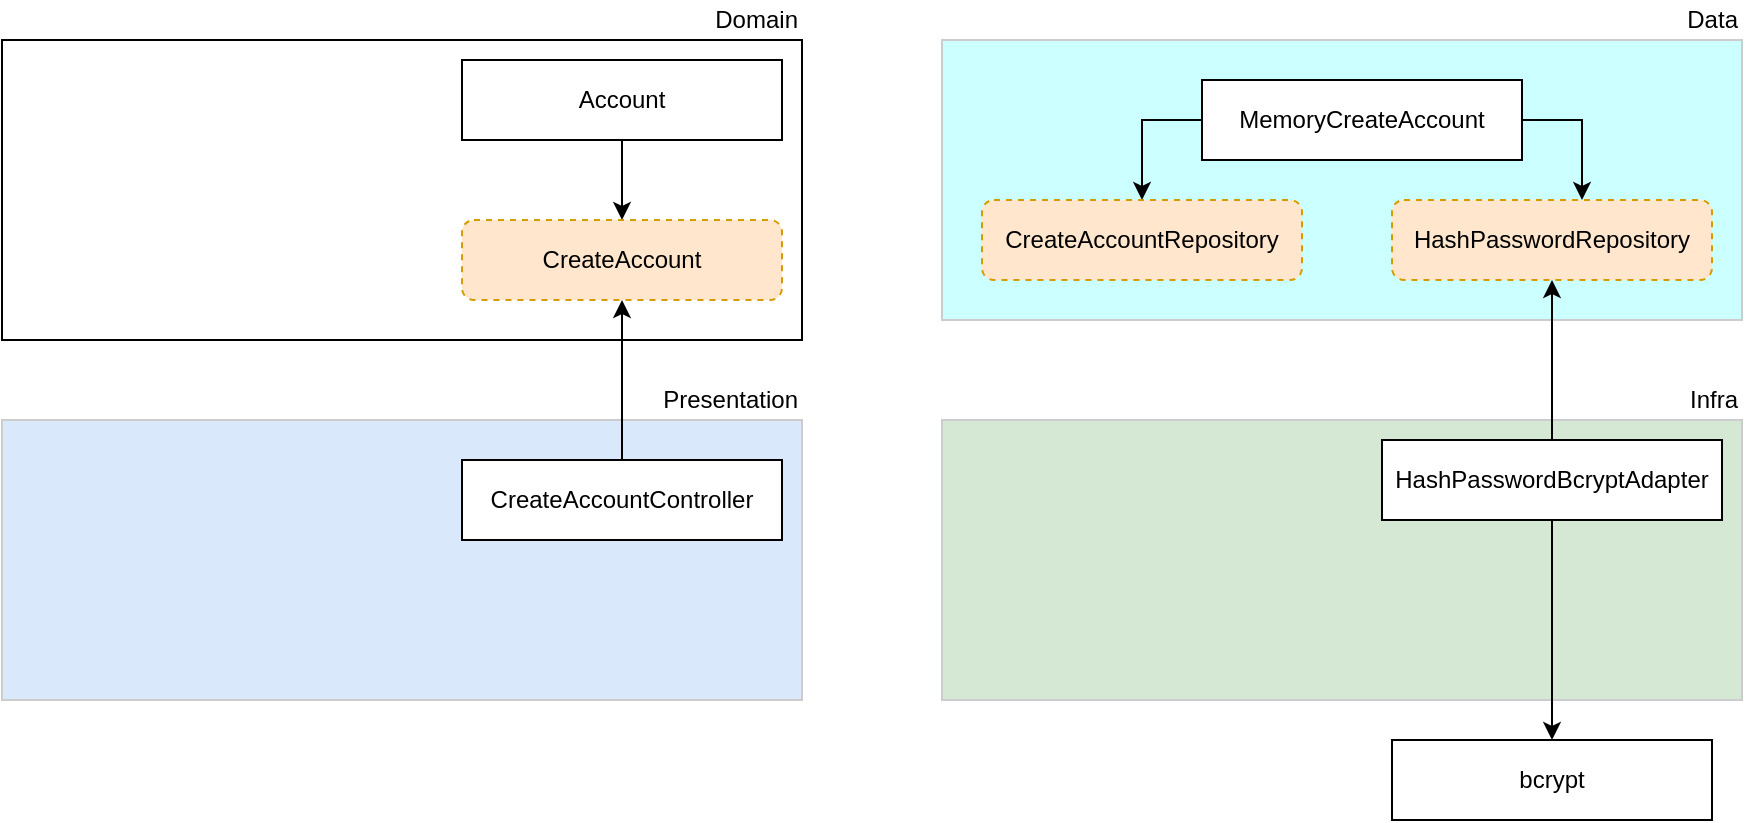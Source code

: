<mxfile version="14.1.8" type="device"><diagram id="v2nqHgB6_YahgdRHvQ80" name="Page-1"><mxGraphModel dx="1102" dy="636" grid="1" gridSize="10" guides="1" tooltips="1" connect="1" arrows="1" fold="1" page="1" pageScale="1" pageWidth="2000" pageHeight="1000" math="0" shadow="0"><root><mxCell id="0"/><mxCell id="1" parent="0"/><mxCell id="vovYTnqWTxwnL--s3GRv-10" value="" style="rounded=0;whiteSpace=wrap;html=1;labelBackgroundColor=none;fontColor=#ffffff;fillColor=#CCFFFF;strokeColor=#CCCCCC;" vertex="1" parent="1"><mxGeometry x="710" y="50" width="400" height="140" as="geometry"/></mxCell><mxCell id="vovYTnqWTxwnL--s3GRv-1" value="" style="rounded=0;whiteSpace=wrap;html=1;labelBackgroundColor=none;" vertex="1" parent="1"><mxGeometry x="240" y="50" width="400" height="150" as="geometry"/></mxCell><mxCell id="vovYTnqWTxwnL--s3GRv-2" value="Domain" style="text;html=1;strokeColor=none;fillColor=none;align=right;verticalAlign=middle;whiteSpace=wrap;rounded=0;" vertex="1" parent="1"><mxGeometry x="530" y="30" width="110" height="20" as="geometry"/></mxCell><mxCell id="vovYTnqWTxwnL--s3GRv-5" style="edgeStyle=orthogonalEdgeStyle;rounded=0;orthogonalLoop=1;jettySize=auto;html=1;" edge="1" parent="1" source="vovYTnqWTxwnL--s3GRv-3" target="vovYTnqWTxwnL--s3GRv-4"><mxGeometry relative="1" as="geometry"/></mxCell><mxCell id="vovYTnqWTxwnL--s3GRv-3" value="Account" style="rounded=0;whiteSpace=wrap;html=1;labelBackgroundColor=none;align=center;" vertex="1" parent="1"><mxGeometry x="470" y="60" width="160" height="40" as="geometry"/></mxCell><mxCell id="vovYTnqWTxwnL--s3GRv-4" value="CreateAccount" style="rounded=1;whiteSpace=wrap;html=1;labelBackgroundColor=none;align=center;dashed=1;fillColor=#ffe6cc;strokeColor=#d79b00;" vertex="1" parent="1"><mxGeometry x="470" y="140" width="160" height="40" as="geometry"/></mxCell><mxCell id="vovYTnqWTxwnL--s3GRv-6" value="" style="rounded=0;whiteSpace=wrap;html=1;labelBackgroundColor=none;fillColor=#dae8fc;strokeColor=#CCCCCC;" vertex="1" parent="1"><mxGeometry x="240" y="240" width="400" height="140" as="geometry"/></mxCell><mxCell id="vovYTnqWTxwnL--s3GRv-7" value="Presentation" style="text;html=1;strokeColor=none;fillColor=none;align=right;verticalAlign=middle;whiteSpace=wrap;rounded=0;" vertex="1" parent="1"><mxGeometry x="530" y="220" width="110" height="20" as="geometry"/></mxCell><mxCell id="vovYTnqWTxwnL--s3GRv-9" style="edgeStyle=orthogonalEdgeStyle;rounded=0;orthogonalLoop=1;jettySize=auto;html=1;" edge="1" parent="1" source="vovYTnqWTxwnL--s3GRv-8" target="vovYTnqWTxwnL--s3GRv-4"><mxGeometry relative="1" as="geometry"/></mxCell><mxCell id="vovYTnqWTxwnL--s3GRv-8" value="CreateAccountController" style="rounded=0;whiteSpace=wrap;html=1;labelBackgroundColor=none;align=center;" vertex="1" parent="1"><mxGeometry x="470" y="260" width="160" height="40" as="geometry"/></mxCell><mxCell id="vovYTnqWTxwnL--s3GRv-11" value="Data" style="text;html=1;strokeColor=none;fillColor=none;align=right;verticalAlign=middle;whiteSpace=wrap;rounded=0;" vertex="1" parent="1"><mxGeometry x="1000" y="30" width="110" height="20" as="geometry"/></mxCell><mxCell id="vovYTnqWTxwnL--s3GRv-16" value="bcrypt" style="rounded=0;whiteSpace=wrap;html=1;labelBackgroundColor=none;align=center;" vertex="1" parent="1"><mxGeometry x="935" y="400" width="160" height="40" as="geometry"/></mxCell><mxCell id="vovYTnqWTxwnL--s3GRv-18" value="HashPasswordRepository" style="rounded=1;whiteSpace=wrap;html=1;labelBackgroundColor=none;align=center;dashed=1;fillColor=#ffe6cc;strokeColor=#d79b00;" vertex="1" parent="1"><mxGeometry x="935" y="130" width="160" height="40" as="geometry"/></mxCell><mxCell id="vovYTnqWTxwnL--s3GRv-22" value="" style="rounded=0;whiteSpace=wrap;html=1;labelBackgroundColor=none;strokeColor=#CCCCCC;fillColor=#D5E8D4;" vertex="1" parent="1"><mxGeometry x="710" y="240" width="400" height="140" as="geometry"/></mxCell><mxCell id="vovYTnqWTxwnL--s3GRv-23" value="Infra" style="text;html=1;strokeColor=none;fillColor=none;align=right;verticalAlign=middle;whiteSpace=wrap;rounded=0;" vertex="1" parent="1"><mxGeometry x="1000" y="220" width="110" height="20" as="geometry"/></mxCell><mxCell id="vovYTnqWTxwnL--s3GRv-26" style="edgeStyle=orthogonalEdgeStyle;rounded=0;orthogonalLoop=1;jettySize=auto;html=1;" edge="1" parent="1" source="vovYTnqWTxwnL--s3GRv-24" target="vovYTnqWTxwnL--s3GRv-16"><mxGeometry relative="1" as="geometry"/></mxCell><mxCell id="vovYTnqWTxwnL--s3GRv-27" style="edgeStyle=orthogonalEdgeStyle;rounded=0;orthogonalLoop=1;jettySize=auto;html=1;" edge="1" parent="1" source="vovYTnqWTxwnL--s3GRv-24" target="vovYTnqWTxwnL--s3GRv-18"><mxGeometry relative="1" as="geometry"><Array as="points"/></mxGeometry></mxCell><mxCell id="vovYTnqWTxwnL--s3GRv-24" value="HashPasswordBcryptAdapter" style="rounded=0;whiteSpace=wrap;html=1;labelBackgroundColor=none;align=center;" vertex="1" parent="1"><mxGeometry x="930" y="250" width="170" height="40" as="geometry"/></mxCell><mxCell id="vovYTnqWTxwnL--s3GRv-33" style="edgeStyle=orthogonalEdgeStyle;rounded=0;orthogonalLoop=1;jettySize=auto;html=1;exitX=1;exitY=0.5;exitDx=0;exitDy=0;" edge="1" parent="1" source="vovYTnqWTxwnL--s3GRv-28" target="vovYTnqWTxwnL--s3GRv-18"><mxGeometry relative="1" as="geometry"><Array as="points"><mxPoint x="1030" y="90"/></Array></mxGeometry></mxCell><mxCell id="vovYTnqWTxwnL--s3GRv-34" style="edgeStyle=orthogonalEdgeStyle;rounded=0;orthogonalLoop=1;jettySize=auto;html=1;exitX=0;exitY=0.5;exitDx=0;exitDy=0;" edge="1" parent="1" source="vovYTnqWTxwnL--s3GRv-28" target="vovYTnqWTxwnL--s3GRv-32"><mxGeometry relative="1" as="geometry"/></mxCell><mxCell id="vovYTnqWTxwnL--s3GRv-28" value="MemoryCreateAccount" style="rounded=0;whiteSpace=wrap;html=1;labelBackgroundColor=none;align=center;" vertex="1" parent="1"><mxGeometry x="840" y="70" width="160" height="40" as="geometry"/></mxCell><mxCell id="vovYTnqWTxwnL--s3GRv-32" value="CreateAccountRepository" style="rounded=1;whiteSpace=wrap;html=1;labelBackgroundColor=none;align=center;dashed=1;fillColor=#ffe6cc;strokeColor=#d79b00;" vertex="1" parent="1"><mxGeometry x="730" y="130" width="160" height="40" as="geometry"/></mxCell></root></mxGraphModel></diagram></mxfile>